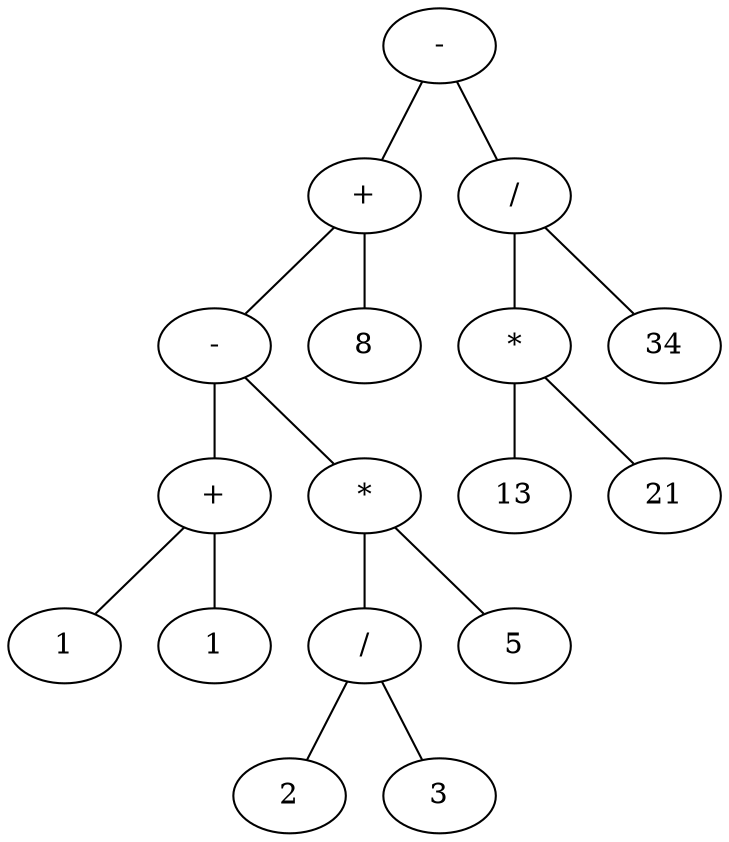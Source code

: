 # 1+1-2/3*5+8-13*21/34
# Here's the badass dot file:
graph g {
n1 [label="-"];n1 -- n2;
n2 [label="+"];n2 -- n3;n3 [label="-"];n3 -- n4;
n4 [label="+"];n4 -- n5;n5 [label="1"];
n4 -- n6;
n6 [label="1"];
n3 -- n7;
n7 [label="*"];n7 -- n8;n8 [label="/"];n8 -- n9;n9 [label="2"];
n8 -- n10;
n10 [label="3"];
n7 -- n11;
n11 [label="5"];
n2 -- n12;
n12 [label="8"];
n1 -- n13;
n13 [label="/"];n13 -- n14;n14 [label="*"];n14 -- n15;n15 [label="13"];
n14 -- n16;
n16 [label="21"];
n13 -- n17;
n17 [label="34"];

}
